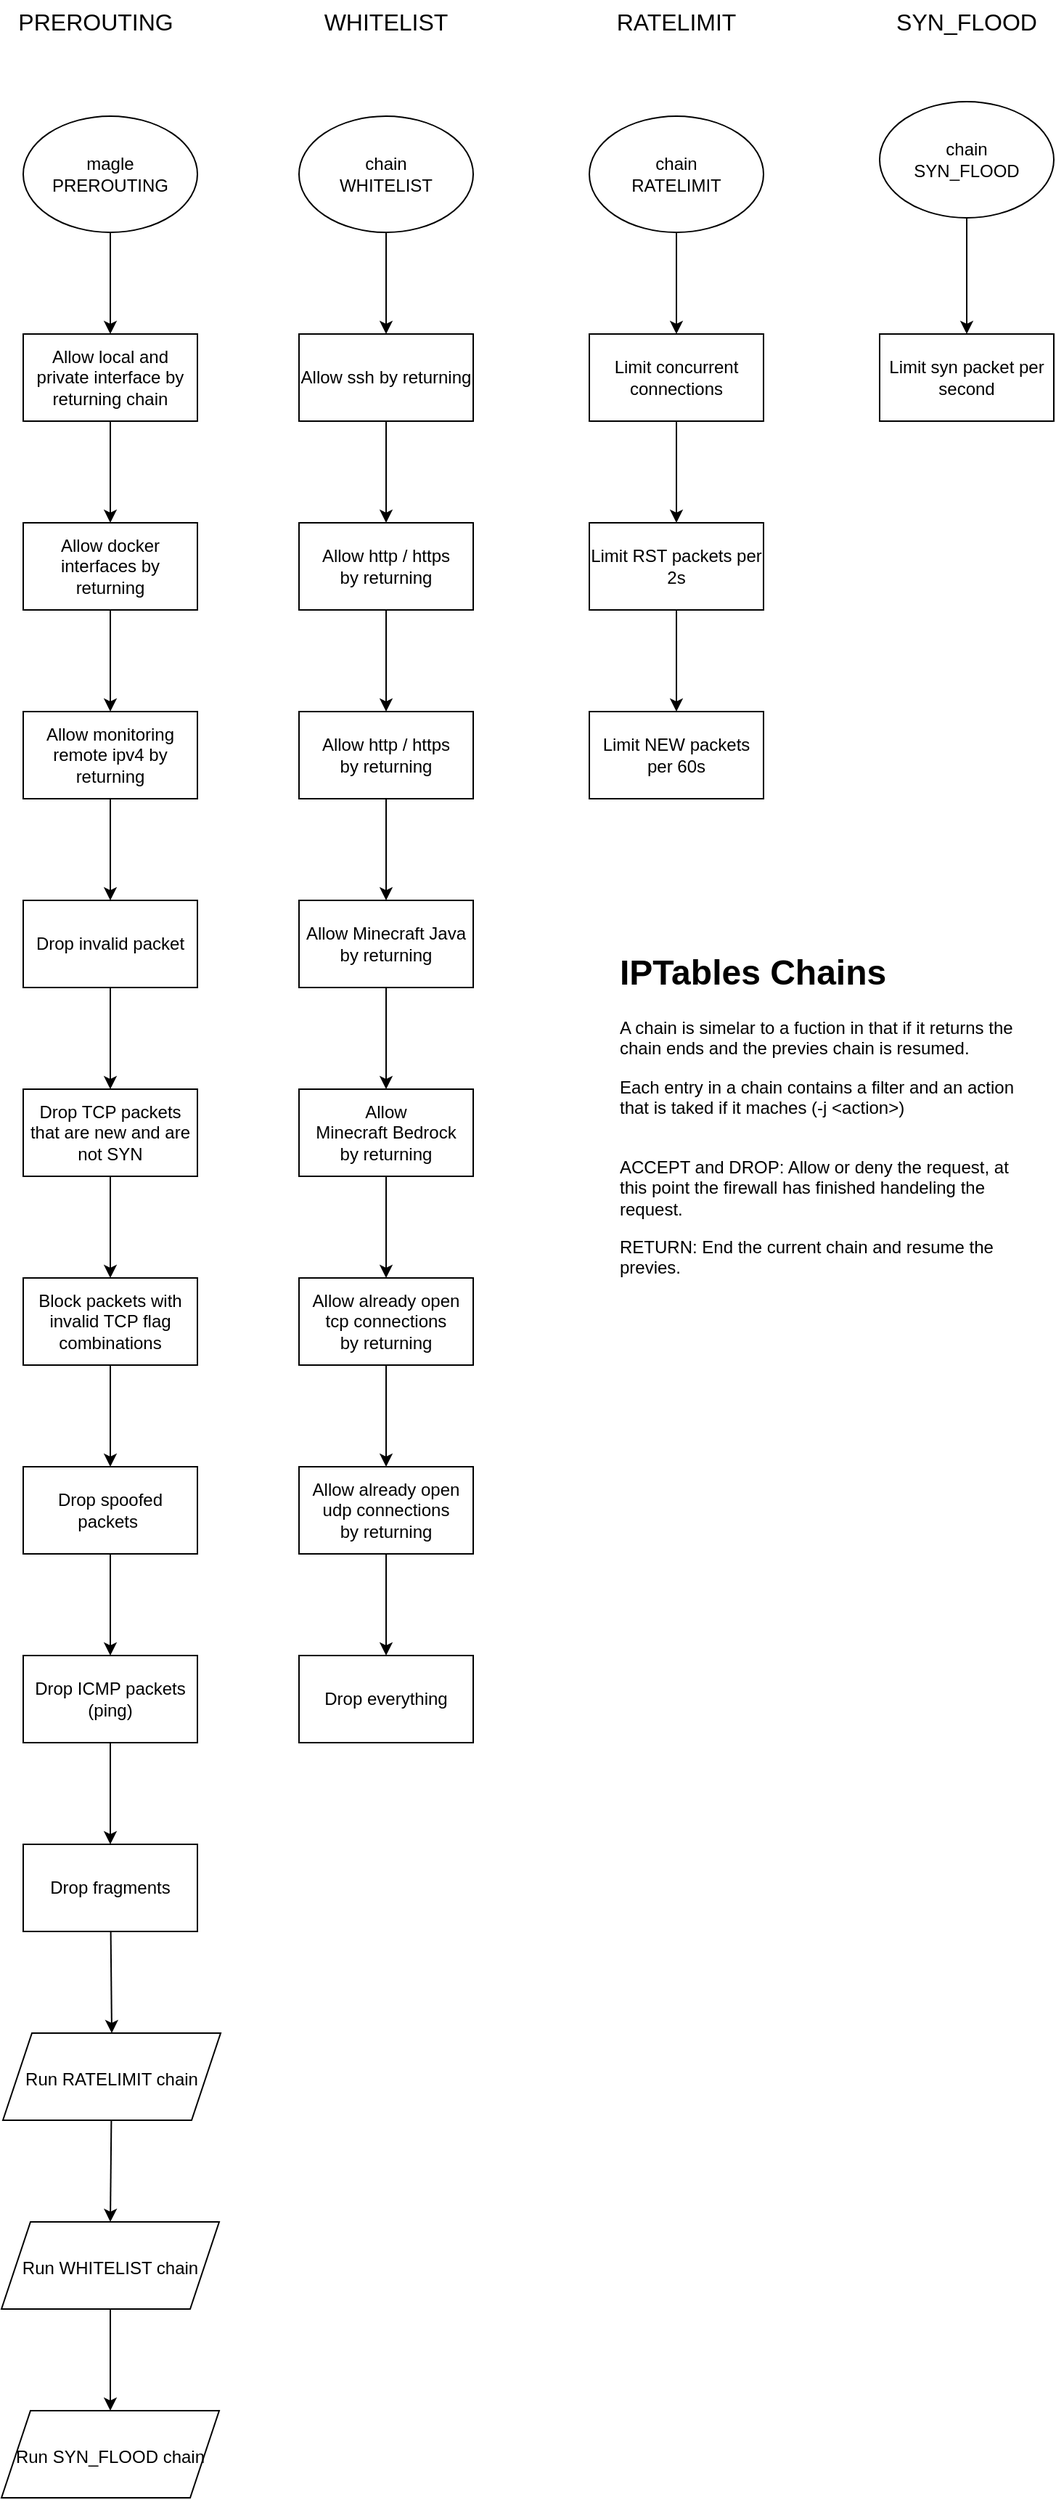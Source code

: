 <mxfile>
    <diagram name="Firewall Flowchart" id="0">
        <mxGraphModel dx="1154" dy="415" grid="1" gridSize="10" guides="1" tooltips="1" connect="1" arrows="1" fold="1" page="1" pageScale="1" pageWidth="827" pageHeight="1169" background="#ffffff" math="0" shadow="0">
            <root>
                <mxCell id="0"/>
                <mxCell id="1" parent="0"/>
                <mxCell id="46" style="edgeStyle=none;html=1;exitX=0.5;exitY=1;exitDx=0;exitDy=0;fontSize=16;" parent="1" source="38" target="39" edge="1">
                    <mxGeometry relative="1" as="geometry"/>
                </mxCell>
                <mxCell id="38" value="magle&lt;br&gt;PREROUTING" style="ellipse;whiteSpace=wrap;html=1;" parent="1" vertex="1">
                    <mxGeometry x="74" y="130" width="120" height="80" as="geometry"/>
                </mxCell>
                <mxCell id="48" style="edgeStyle=none;html=1;entryX=0.5;entryY=0;entryDx=0;entryDy=0;fontSize=16;" parent="1" source="39" target="47" edge="1">
                    <mxGeometry relative="1" as="geometry"/>
                </mxCell>
                <mxCell id="39" value="Allow local and private interface by returning chain" style="rounded=0;whiteSpace=wrap;html=1;" parent="1" vertex="1">
                    <mxGeometry x="74" y="280" width="120" height="60" as="geometry"/>
                </mxCell>
                <mxCell id="40" value="&lt;font style=&quot;font-size: 16px;&quot;&gt;PREROUTING&lt;/font&gt;" style="text;html=1;strokeColor=none;fillColor=none;align=center;verticalAlign=middle;whiteSpace=wrap;rounded=0;" parent="1" vertex="1">
                    <mxGeometry x="94" y="50" width="60" height="30" as="geometry"/>
                </mxCell>
                <mxCell id="41" value="&lt;font style=&quot;font-size: 16px;&quot;&gt;WHITELIST&lt;/font&gt;" style="text;html=1;strokeColor=none;fillColor=none;align=center;verticalAlign=middle;whiteSpace=wrap;rounded=0;" parent="1" vertex="1">
                    <mxGeometry x="294" y="50" width="60" height="30" as="geometry"/>
                </mxCell>
                <mxCell id="42" value="&lt;font style=&quot;font-size: 16px;&quot;&gt;SYN_FLOOD&lt;/font&gt;" style="text;html=1;strokeColor=none;fillColor=none;align=center;verticalAlign=middle;whiteSpace=wrap;rounded=0;" parent="1" vertex="1">
                    <mxGeometry x="694" y="50" width="60" height="30" as="geometry"/>
                </mxCell>
                <mxCell id="43" value="&lt;font style=&quot;font-size: 16px;&quot;&gt;RATELIMIT&lt;/font&gt;" style="text;html=1;strokeColor=none;fillColor=none;align=center;verticalAlign=middle;whiteSpace=wrap;rounded=0;" parent="1" vertex="1">
                    <mxGeometry x="494" y="50" width="60" height="30" as="geometry"/>
                </mxCell>
                <mxCell id="50" style="edgeStyle=none;html=1;entryX=0.5;entryY=0;entryDx=0;entryDy=0;fontSize=16;" parent="1" source="47" target="49" edge="1">
                    <mxGeometry relative="1" as="geometry"/>
                </mxCell>
                <mxCell id="47" value="Allow docker interfaces by returning" style="rounded=0;whiteSpace=wrap;html=1;" parent="1" vertex="1">
                    <mxGeometry x="74" y="410" width="120" height="60" as="geometry"/>
                </mxCell>
                <mxCell id="52" style="edgeStyle=none;html=1;fontSize=16;" parent="1" source="49" target="51" edge="1">
                    <mxGeometry relative="1" as="geometry"/>
                </mxCell>
                <mxCell id="49" value="Allow monitoring remote ipv4 by returning" style="rounded=0;whiteSpace=wrap;html=1;" parent="1" vertex="1">
                    <mxGeometry x="74" y="540" width="120" height="60" as="geometry"/>
                </mxCell>
                <mxCell id="54" style="edgeStyle=none;html=1;entryX=0.5;entryY=0;entryDx=0;entryDy=0;fontSize=16;" parent="1" source="51" target="53" edge="1">
                    <mxGeometry relative="1" as="geometry"/>
                </mxCell>
                <mxCell id="51" value="Drop invalid packet" style="rounded=0;whiteSpace=wrap;html=1;" parent="1" vertex="1">
                    <mxGeometry x="74" y="670" width="120" height="60" as="geometry"/>
                </mxCell>
                <mxCell id="56" style="edgeStyle=none;html=1;entryX=0.5;entryY=0;entryDx=0;entryDy=0;fontSize=16;" parent="1" source="53" target="55" edge="1">
                    <mxGeometry relative="1" as="geometry"/>
                </mxCell>
                <mxCell id="53" value="Drop TCP packets that are new and are not SYN" style="rounded=0;whiteSpace=wrap;html=1;" parent="1" vertex="1">
                    <mxGeometry x="74" y="800" width="120" height="60" as="geometry"/>
                </mxCell>
                <mxCell id="58" style="edgeStyle=none;html=1;entryX=0.5;entryY=0;entryDx=0;entryDy=0;fontSize=16;" parent="1" source="55" target="57" edge="1">
                    <mxGeometry relative="1" as="geometry"/>
                </mxCell>
                <mxCell id="55" value="Block packets with invalid TCP flag combinations" style="rounded=0;whiteSpace=wrap;html=1;" parent="1" vertex="1">
                    <mxGeometry x="74" y="930" width="120" height="60" as="geometry"/>
                </mxCell>
                <mxCell id="60" style="edgeStyle=none;html=1;exitX=0.5;exitY=1;exitDx=0;exitDy=0;fontSize=16;" parent="1" source="57" target="59" edge="1">
                    <mxGeometry relative="1" as="geometry"/>
                </mxCell>
                <mxCell id="57" value="Drop spoofed packets&amp;nbsp;" style="rounded=0;whiteSpace=wrap;html=1;" parent="1" vertex="1">
                    <mxGeometry x="74" y="1060" width="120" height="60" as="geometry"/>
                </mxCell>
                <mxCell id="62" style="edgeStyle=none;html=1;entryX=0.5;entryY=0;entryDx=0;entryDy=0;fontSize=16;" parent="1" source="59" target="61" edge="1">
                    <mxGeometry relative="1" as="geometry"/>
                </mxCell>
                <mxCell id="59" value="Drop ICMP packets (ping)" style="rounded=0;whiteSpace=wrap;html=1;" parent="1" vertex="1">
                    <mxGeometry x="74" y="1190" width="120" height="60" as="geometry"/>
                </mxCell>
                <mxCell id="64" style="edgeStyle=none;html=1;entryX=0.5;entryY=0;entryDx=0;entryDy=0;fontSize=16;" parent="1" source="61" target="63" edge="1">
                    <mxGeometry relative="1" as="geometry"/>
                </mxCell>
                <mxCell id="61" value="Drop fragments" style="rounded=0;whiteSpace=wrap;html=1;" parent="1" vertex="1">
                    <mxGeometry x="74" y="1320" width="120" height="60" as="geometry"/>
                </mxCell>
                <mxCell id="67" style="edgeStyle=none;html=1;entryX=0.5;entryY=0;entryDx=0;entryDy=0;fontSize=12;" parent="1" source="63" target="65" edge="1">
                    <mxGeometry relative="1" as="geometry"/>
                </mxCell>
                <mxCell id="63" value="&lt;font style=&quot;font-size: 12px;&quot;&gt;Run RATELIMIT chain&lt;/font&gt;" style="shape=parallelogram;perimeter=parallelogramPerimeter;whiteSpace=wrap;html=1;fixedSize=1;fontSize=16;" parent="1" vertex="1">
                    <mxGeometry x="60" y="1450" width="150" height="60" as="geometry"/>
                </mxCell>
                <mxCell id="68" style="edgeStyle=none;html=1;entryX=0.5;entryY=0;entryDx=0;entryDy=0;fontSize=12;" parent="1" source="65" target="66" edge="1">
                    <mxGeometry relative="1" as="geometry"/>
                </mxCell>
                <mxCell id="65" value="&lt;font style=&quot;font-size: 12px;&quot;&gt;Run WHITELIST chain&lt;/font&gt;" style="shape=parallelogram;perimeter=parallelogramPerimeter;whiteSpace=wrap;html=1;fixedSize=1;fontSize=16;" parent="1" vertex="1">
                    <mxGeometry x="59" y="1580" width="150" height="60" as="geometry"/>
                </mxCell>
                <mxCell id="66" value="&lt;font style=&quot;font-size: 12px;&quot;&gt;Run SYN_FLOOD chain&lt;/font&gt;" style="shape=parallelogram;perimeter=parallelogramPerimeter;whiteSpace=wrap;html=1;fixedSize=1;fontSize=16;" parent="1" vertex="1">
                    <mxGeometry x="59" y="1710" width="150" height="60" as="geometry"/>
                </mxCell>
                <mxCell id="71" style="edgeStyle=none;html=1;entryX=0.5;entryY=0;entryDx=0;entryDy=0;fontSize=12;" parent="1" source="69" target="70" edge="1">
                    <mxGeometry relative="1" as="geometry"/>
                </mxCell>
                <mxCell id="69" value="Allow ssh by returning" style="rounded=0;whiteSpace=wrap;html=1;" parent="1" vertex="1">
                    <mxGeometry x="264" y="280" width="120" height="60" as="geometry"/>
                </mxCell>
                <mxCell id="73" style="edgeStyle=none;html=1;entryX=0.5;entryY=0;entryDx=0;entryDy=0;fontSize=12;" parent="1" source="70" target="72" edge="1">
                    <mxGeometry relative="1" as="geometry"/>
                </mxCell>
                <mxCell id="70" value="Allow http / https&lt;br&gt;by returning" style="rounded=0;whiteSpace=wrap;html=1;" parent="1" vertex="1">
                    <mxGeometry x="264" y="410" width="120" height="60" as="geometry"/>
                </mxCell>
                <mxCell id="72" value="Allow http / https&lt;br&gt;by returning" style="rounded=0;whiteSpace=wrap;html=1;" parent="1" vertex="1">
                    <mxGeometry x="264" y="540" width="120" height="60" as="geometry"/>
                </mxCell>
                <mxCell id="74" style="edgeStyle=none;html=1;entryX=0.5;entryY=0;entryDx=0;entryDy=0;fontSize=12;exitX=0.5;exitY=1;exitDx=0;exitDy=0;" parent="1" source="72" target="75" edge="1">
                    <mxGeometry relative="1" as="geometry">
                        <mxPoint x="324" y="610" as="sourcePoint"/>
                    </mxGeometry>
                </mxCell>
                <mxCell id="78" style="edgeStyle=none;html=1;entryX=0.5;entryY=0;entryDx=0;entryDy=0;fontSize=12;" parent="1" source="75" target="77" edge="1">
                    <mxGeometry relative="1" as="geometry"/>
                </mxCell>
                <mxCell id="75" value="Allow Minecraft Java&lt;br&gt;by returning" style="rounded=0;whiteSpace=wrap;html=1;" parent="1" vertex="1">
                    <mxGeometry x="264" y="670" width="120" height="60" as="geometry"/>
                </mxCell>
                <mxCell id="80" style="edgeStyle=none;html=1;exitX=0.5;exitY=1;exitDx=0;exitDy=0;entryX=0.5;entryY=0;entryDx=0;entryDy=0;fontSize=12;" parent="1" source="77" target="79" edge="1">
                    <mxGeometry relative="1" as="geometry"/>
                </mxCell>
                <mxCell id="77" value="Allow&lt;br&gt;Minecraft Bedrock&lt;br&gt;by returning" style="rounded=0;whiteSpace=wrap;html=1;" parent="1" vertex="1">
                    <mxGeometry x="264" y="800" width="120" height="60" as="geometry"/>
                </mxCell>
                <mxCell id="82" style="edgeStyle=none;html=1;exitX=0.5;exitY=1;exitDx=0;exitDy=0;entryX=0.5;entryY=0;entryDx=0;entryDy=0;fontSize=12;" parent="1" source="79" target="81" edge="1">
                    <mxGeometry relative="1" as="geometry"/>
                </mxCell>
                <mxCell id="79" value="Allow already open tcp connections&lt;br&gt;by returning" style="rounded=0;whiteSpace=wrap;html=1;" parent="1" vertex="1">
                    <mxGeometry x="264" y="930" width="120" height="60" as="geometry"/>
                </mxCell>
                <mxCell id="84" style="edgeStyle=none;html=1;entryX=0.5;entryY=0;entryDx=0;entryDy=0;fontSize=12;" parent="1" source="81" target="83" edge="1">
                    <mxGeometry relative="1" as="geometry"/>
                </mxCell>
                <mxCell id="81" value="Allow already open udp connections&lt;br&gt;by returning" style="rounded=0;whiteSpace=wrap;html=1;" parent="1" vertex="1">
                    <mxGeometry x="264" y="1060" width="120" height="60" as="geometry"/>
                </mxCell>
                <mxCell id="83" value="Drop everything" style="rounded=0;whiteSpace=wrap;html=1;" parent="1" vertex="1">
                    <mxGeometry x="264" y="1190" width="120" height="60" as="geometry"/>
                </mxCell>
                <mxCell id="86" style="edgeStyle=none;html=1;fontSize=12;" parent="1" source="85" target="69" edge="1">
                    <mxGeometry relative="1" as="geometry"/>
                </mxCell>
                <mxCell id="85" value="chain&lt;br&gt;&lt;font style=&quot;font-size: 12px;&quot;&gt;WHITELIST&lt;/font&gt;" style="ellipse;whiteSpace=wrap;html=1;" parent="1" vertex="1">
                    <mxGeometry x="264" y="130" width="120" height="80" as="geometry"/>
                </mxCell>
                <mxCell id="91" style="edgeStyle=none;html=1;fontSize=12;" parent="1" source="87" target="90" edge="1">
                    <mxGeometry relative="1" as="geometry"/>
                </mxCell>
                <mxCell id="87" value="&lt;div&gt;Limit concurrent connections&lt;/div&gt;" style="rounded=0;whiteSpace=wrap;html=1;" parent="1" vertex="1">
                    <mxGeometry x="464" y="280" width="120" height="60" as="geometry"/>
                </mxCell>
                <mxCell id="88" style="edgeStyle=none;html=1;fontSize=12;" parent="1" source="89" target="87" edge="1">
                    <mxGeometry relative="1" as="geometry"/>
                </mxCell>
                <mxCell id="89" value="chain&lt;br&gt;&lt;font style=&quot;font-size: 12px;&quot;&gt;RATELIMIT&lt;/font&gt;" style="ellipse;whiteSpace=wrap;html=1;" parent="1" vertex="1">
                    <mxGeometry x="464" y="130" width="120" height="80" as="geometry"/>
                </mxCell>
                <mxCell id="93" style="edgeStyle=none;html=1;exitX=0.5;exitY=1;exitDx=0;exitDy=0;fontSize=12;" parent="1" source="90" target="92" edge="1">
                    <mxGeometry relative="1" as="geometry"/>
                </mxCell>
                <mxCell id="90" value="&lt;div&gt;Limit RST packets per 2s&lt;/div&gt;" style="rounded=0;whiteSpace=wrap;html=1;" parent="1" vertex="1">
                    <mxGeometry x="464" y="410" width="120" height="60" as="geometry"/>
                </mxCell>
                <mxCell id="92" value="&lt;div&gt;Limit NEW packets per 60s&lt;/div&gt;" style="rounded=0;whiteSpace=wrap;html=1;" parent="1" vertex="1">
                    <mxGeometry x="464" y="540" width="120" height="60" as="geometry"/>
                </mxCell>
                <mxCell id="94" value="&lt;div&gt;Limit syn packet per second&lt;/div&gt;" style="rounded=0;whiteSpace=wrap;html=1;" parent="1" vertex="1">
                    <mxGeometry x="664" y="280" width="120" height="60" as="geometry"/>
                </mxCell>
                <mxCell id="95" style="edgeStyle=none;html=1;fontSize=12;" parent="1" source="96" target="94" edge="1">
                    <mxGeometry relative="1" as="geometry"/>
                </mxCell>
                <mxCell id="96" value="chain&lt;br&gt;&lt;font style=&quot;font-size: 12px;&quot;&gt;SYN_FLOOD&lt;/font&gt;" style="ellipse;whiteSpace=wrap;html=1;" parent="1" vertex="1">
                    <mxGeometry x="664" y="120" width="120" height="80" as="geometry"/>
                </mxCell>
                <mxCell id="97" value="&lt;h1&gt;IPTables Chains&lt;/h1&gt;&lt;p&gt;A chain is simelar to a fuction in that if it returns the chain ends and the previes chain is resumed.&lt;/p&gt;&lt;p&gt;Each entry in a chain contains a filter and an action that is taked if it maches (-j &amp;lt;action&amp;gt;)&lt;/p&gt;&lt;p&gt;&lt;br&gt;ACCEPT and DROP: Allow or deny the request, at this point the firewall has finished handeling the request.&lt;/p&gt;&lt;p&gt;RETURN: End the current chain and resume the previes.&lt;/p&gt;&lt;p&gt;&lt;br&gt;&lt;/p&gt;" style="text;html=1;strokeColor=none;fillColor=none;spacing=5;spacingTop=-20;whiteSpace=wrap;overflow=hidden;rounded=0;fontSize=12;" parent="1" vertex="1">
                    <mxGeometry x="480" y="700" width="286" height="310" as="geometry"/>
                </mxCell>
            </root>
        </mxGraphModel>
    </diagram>
</mxfile>